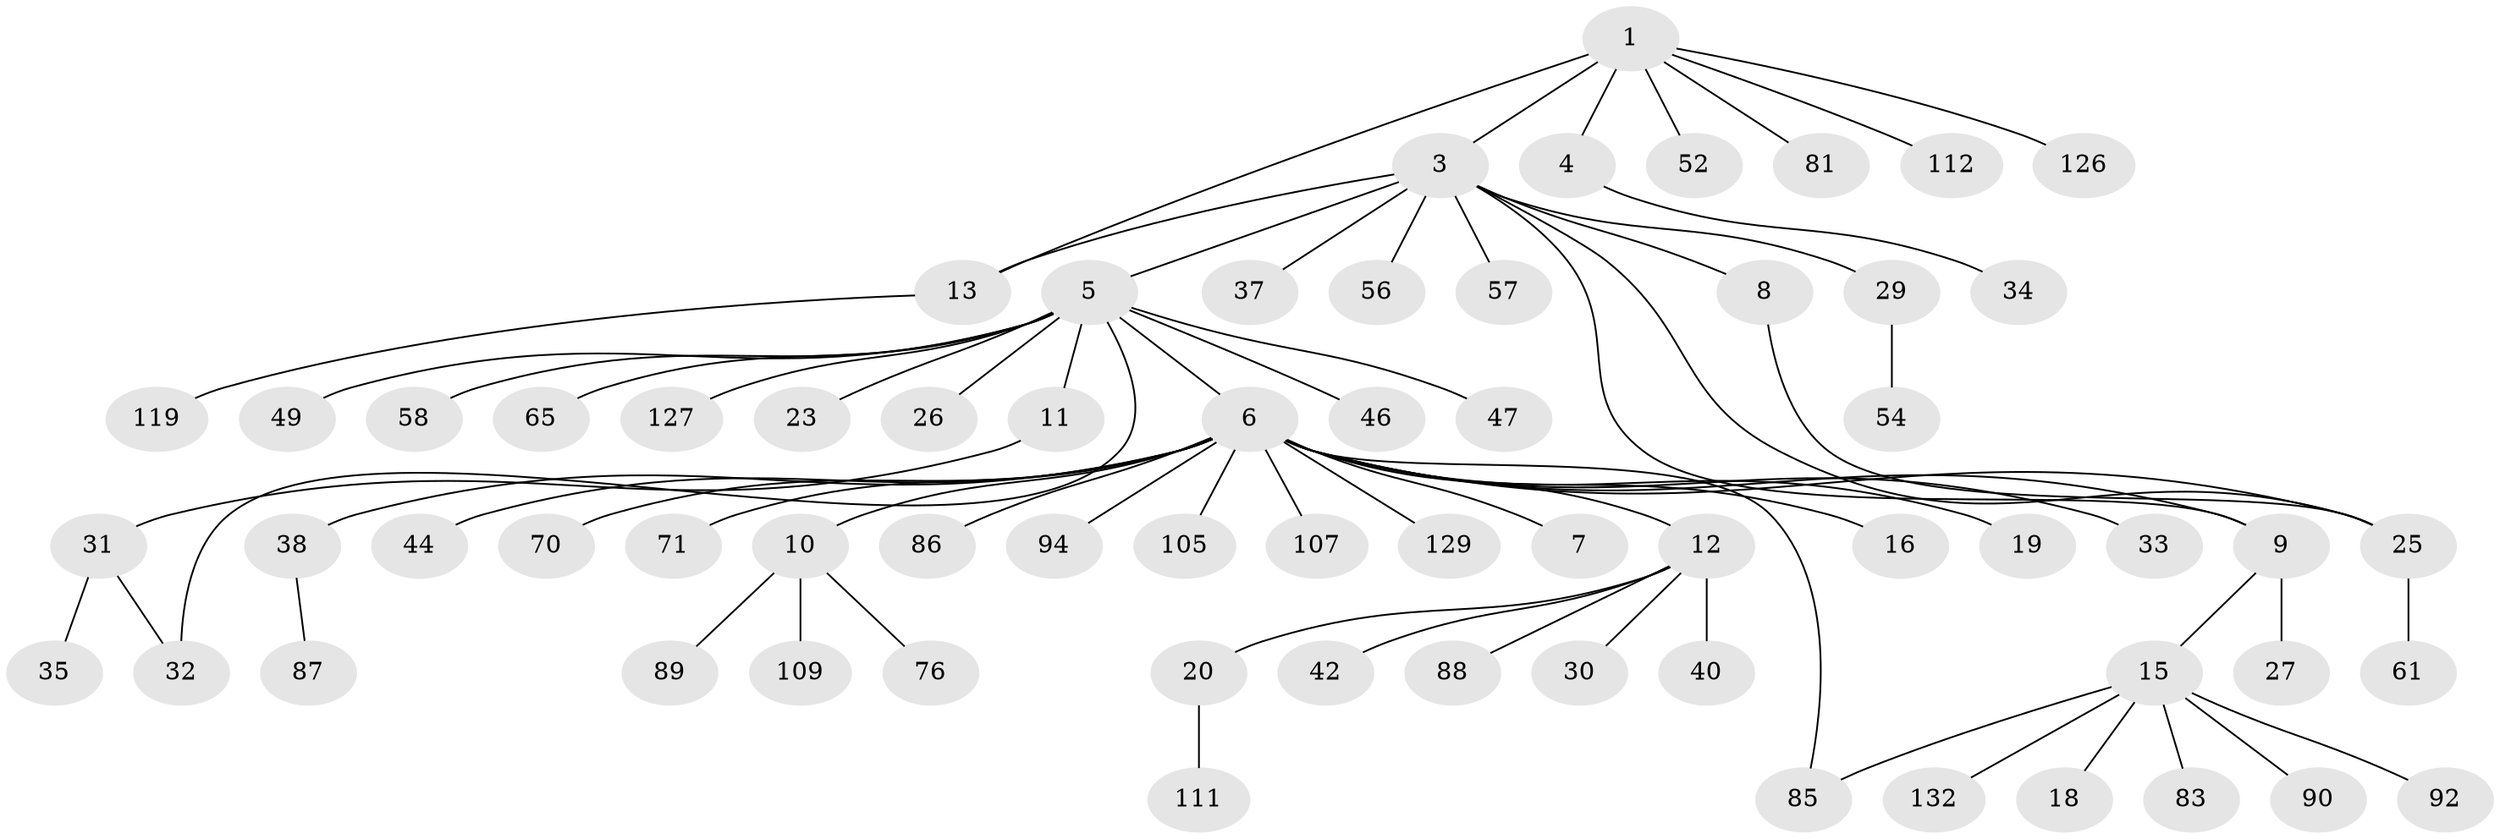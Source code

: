 // original degree distribution, {6: 0.022556390977443608, 7: 0.022556390977443608, 20: 0.007518796992481203, 2: 0.17293233082706766, 13: 0.007518796992481203, 19: 0.007518796992481203, 1: 0.631578947368421, 4: 0.03007518796992481, 3: 0.08270676691729323, 5: 0.015037593984962405}
// Generated by graph-tools (version 1.1) at 2025/14/03/09/25 04:14:38]
// undirected, 66 vertices, 71 edges
graph export_dot {
graph [start="1"]
  node [color=gray90,style=filled];
  1 [super="+2+14+100+55"];
  3 [super="+22+36+48+28+79+121+123+118+128+78+95+82+69+21"];
  4;
  5;
  6;
  7;
  8;
  9;
  10;
  11;
  12 [super="+17"];
  13 [super="+113+99+67+122+68"];
  15;
  16;
  18;
  19;
  20;
  23 [super="+24+75"];
  25 [super="+39+63"];
  26 [super="+72"];
  27 [super="+43"];
  29;
  30;
  31 [super="+77+74"];
  32 [super="+50+131"];
  33;
  34 [super="+133"];
  35;
  37 [super="+41+116"];
  38 [super="+45+53"];
  40;
  42;
  44;
  46;
  47 [super="+62"];
  49 [super="+64"];
  52 [super="+103+93"];
  54;
  56;
  57 [super="+91"];
  58;
  61;
  65;
  70;
  71 [super="+101"];
  76;
  81;
  83 [super="+106"];
  85;
  86 [super="+120"];
  87;
  88;
  89;
  90;
  92;
  94;
  105;
  107;
  109;
  111;
  112;
  119;
  126;
  127;
  129;
  132;
  1 -- 3 [weight=2];
  1 -- 112;
  1 -- 81;
  1 -- 4;
  1 -- 52;
  1 -- 13;
  1 -- 126;
  3 -- 5 [weight=2];
  3 -- 8;
  3 -- 29;
  3 -- 37;
  3 -- 56;
  3 -- 9;
  3 -- 13;
  3 -- 25;
  3 -- 57;
  4 -- 34;
  5 -- 6;
  5 -- 11;
  5 -- 23;
  5 -- 26;
  5 -- 46;
  5 -- 47;
  5 -- 49;
  5 -- 58;
  5 -- 65;
  5 -- 127;
  5 -- 32;
  6 -- 7;
  6 -- 9;
  6 -- 10;
  6 -- 12;
  6 -- 16;
  6 -- 19;
  6 -- 33;
  6 -- 38;
  6 -- 44;
  6 -- 70;
  6 -- 71;
  6 -- 85;
  6 -- 86;
  6 -- 94;
  6 -- 105;
  6 -- 107;
  6 -- 129;
  6 -- 25;
  8 -- 25;
  9 -- 15;
  9 -- 27;
  10 -- 76;
  10 -- 89;
  10 -- 109;
  11 -- 31;
  12 -- 20;
  12 -- 30;
  12 -- 42;
  12 -- 88;
  12 -- 40;
  13 -- 119;
  15 -- 18;
  15 -- 83;
  15 -- 85;
  15 -- 90;
  15 -- 92;
  15 -- 132;
  20 -- 111;
  25 -- 61;
  29 -- 54;
  31 -- 32;
  31 -- 35;
  38 -- 87;
}
